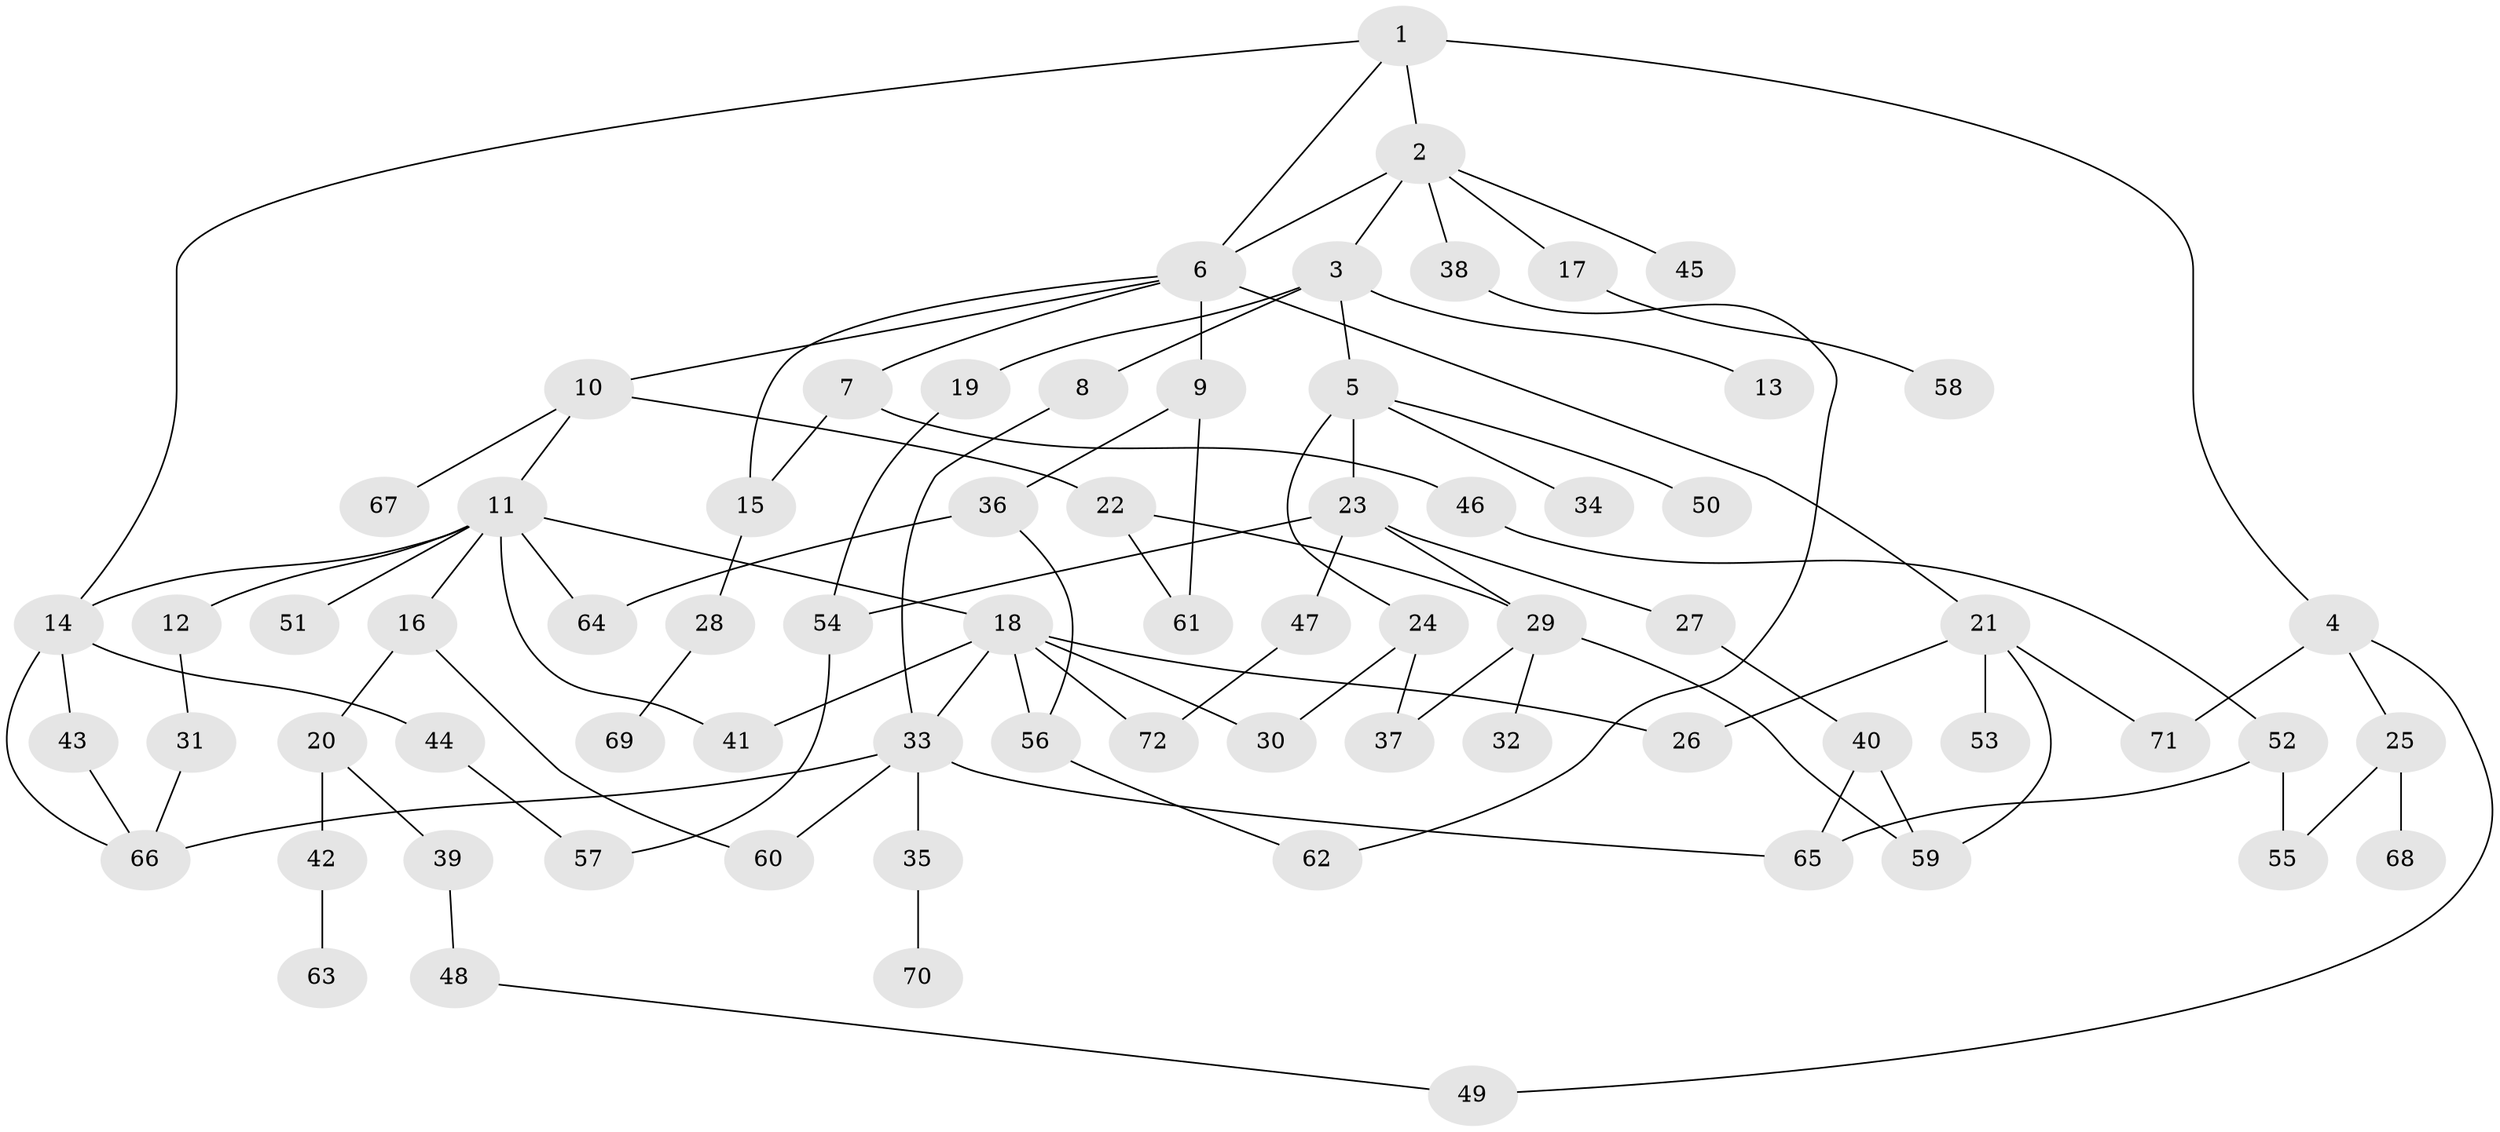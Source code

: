 // Generated by graph-tools (version 1.1) at 2025/13/03/09/25 04:13:18]
// undirected, 72 vertices, 98 edges
graph export_dot {
graph [start="1"]
  node [color=gray90,style=filled];
  1;
  2;
  3;
  4;
  5;
  6;
  7;
  8;
  9;
  10;
  11;
  12;
  13;
  14;
  15;
  16;
  17;
  18;
  19;
  20;
  21;
  22;
  23;
  24;
  25;
  26;
  27;
  28;
  29;
  30;
  31;
  32;
  33;
  34;
  35;
  36;
  37;
  38;
  39;
  40;
  41;
  42;
  43;
  44;
  45;
  46;
  47;
  48;
  49;
  50;
  51;
  52;
  53;
  54;
  55;
  56;
  57;
  58;
  59;
  60;
  61;
  62;
  63;
  64;
  65;
  66;
  67;
  68;
  69;
  70;
  71;
  72;
  1 -- 2;
  1 -- 4;
  1 -- 14;
  1 -- 6;
  2 -- 3;
  2 -- 6;
  2 -- 17;
  2 -- 38;
  2 -- 45;
  3 -- 5;
  3 -- 8;
  3 -- 13;
  3 -- 19;
  4 -- 25;
  4 -- 49;
  4 -- 71;
  5 -- 23;
  5 -- 24;
  5 -- 34;
  5 -- 50;
  6 -- 7;
  6 -- 9;
  6 -- 10;
  6 -- 21;
  6 -- 15;
  7 -- 15;
  7 -- 46;
  8 -- 33;
  9 -- 36;
  9 -- 61;
  10 -- 11;
  10 -- 22;
  10 -- 67;
  11 -- 12;
  11 -- 16;
  11 -- 18;
  11 -- 41;
  11 -- 51;
  11 -- 64;
  11 -- 14;
  12 -- 31;
  14 -- 43;
  14 -- 44;
  14 -- 66;
  15 -- 28;
  16 -- 20;
  16 -- 60;
  17 -- 58;
  18 -- 30;
  18 -- 56;
  18 -- 72;
  18 -- 26;
  18 -- 33;
  18 -- 41;
  19 -- 54;
  20 -- 39;
  20 -- 42;
  21 -- 26;
  21 -- 53;
  21 -- 71;
  21 -- 59;
  22 -- 61;
  22 -- 29;
  23 -- 27;
  23 -- 29;
  23 -- 47;
  23 -- 54;
  24 -- 30;
  24 -- 37;
  25 -- 55;
  25 -- 68;
  27 -- 40;
  28 -- 69;
  29 -- 32;
  29 -- 37;
  29 -- 59;
  31 -- 66;
  33 -- 35;
  33 -- 60;
  33 -- 65;
  33 -- 66;
  35 -- 70;
  36 -- 64;
  36 -- 56;
  38 -- 62;
  39 -- 48;
  40 -- 65;
  40 -- 59;
  42 -- 63;
  43 -- 66;
  44 -- 57;
  46 -- 52;
  47 -- 72;
  48 -- 49;
  52 -- 65;
  52 -- 55;
  54 -- 57;
  56 -- 62;
}
